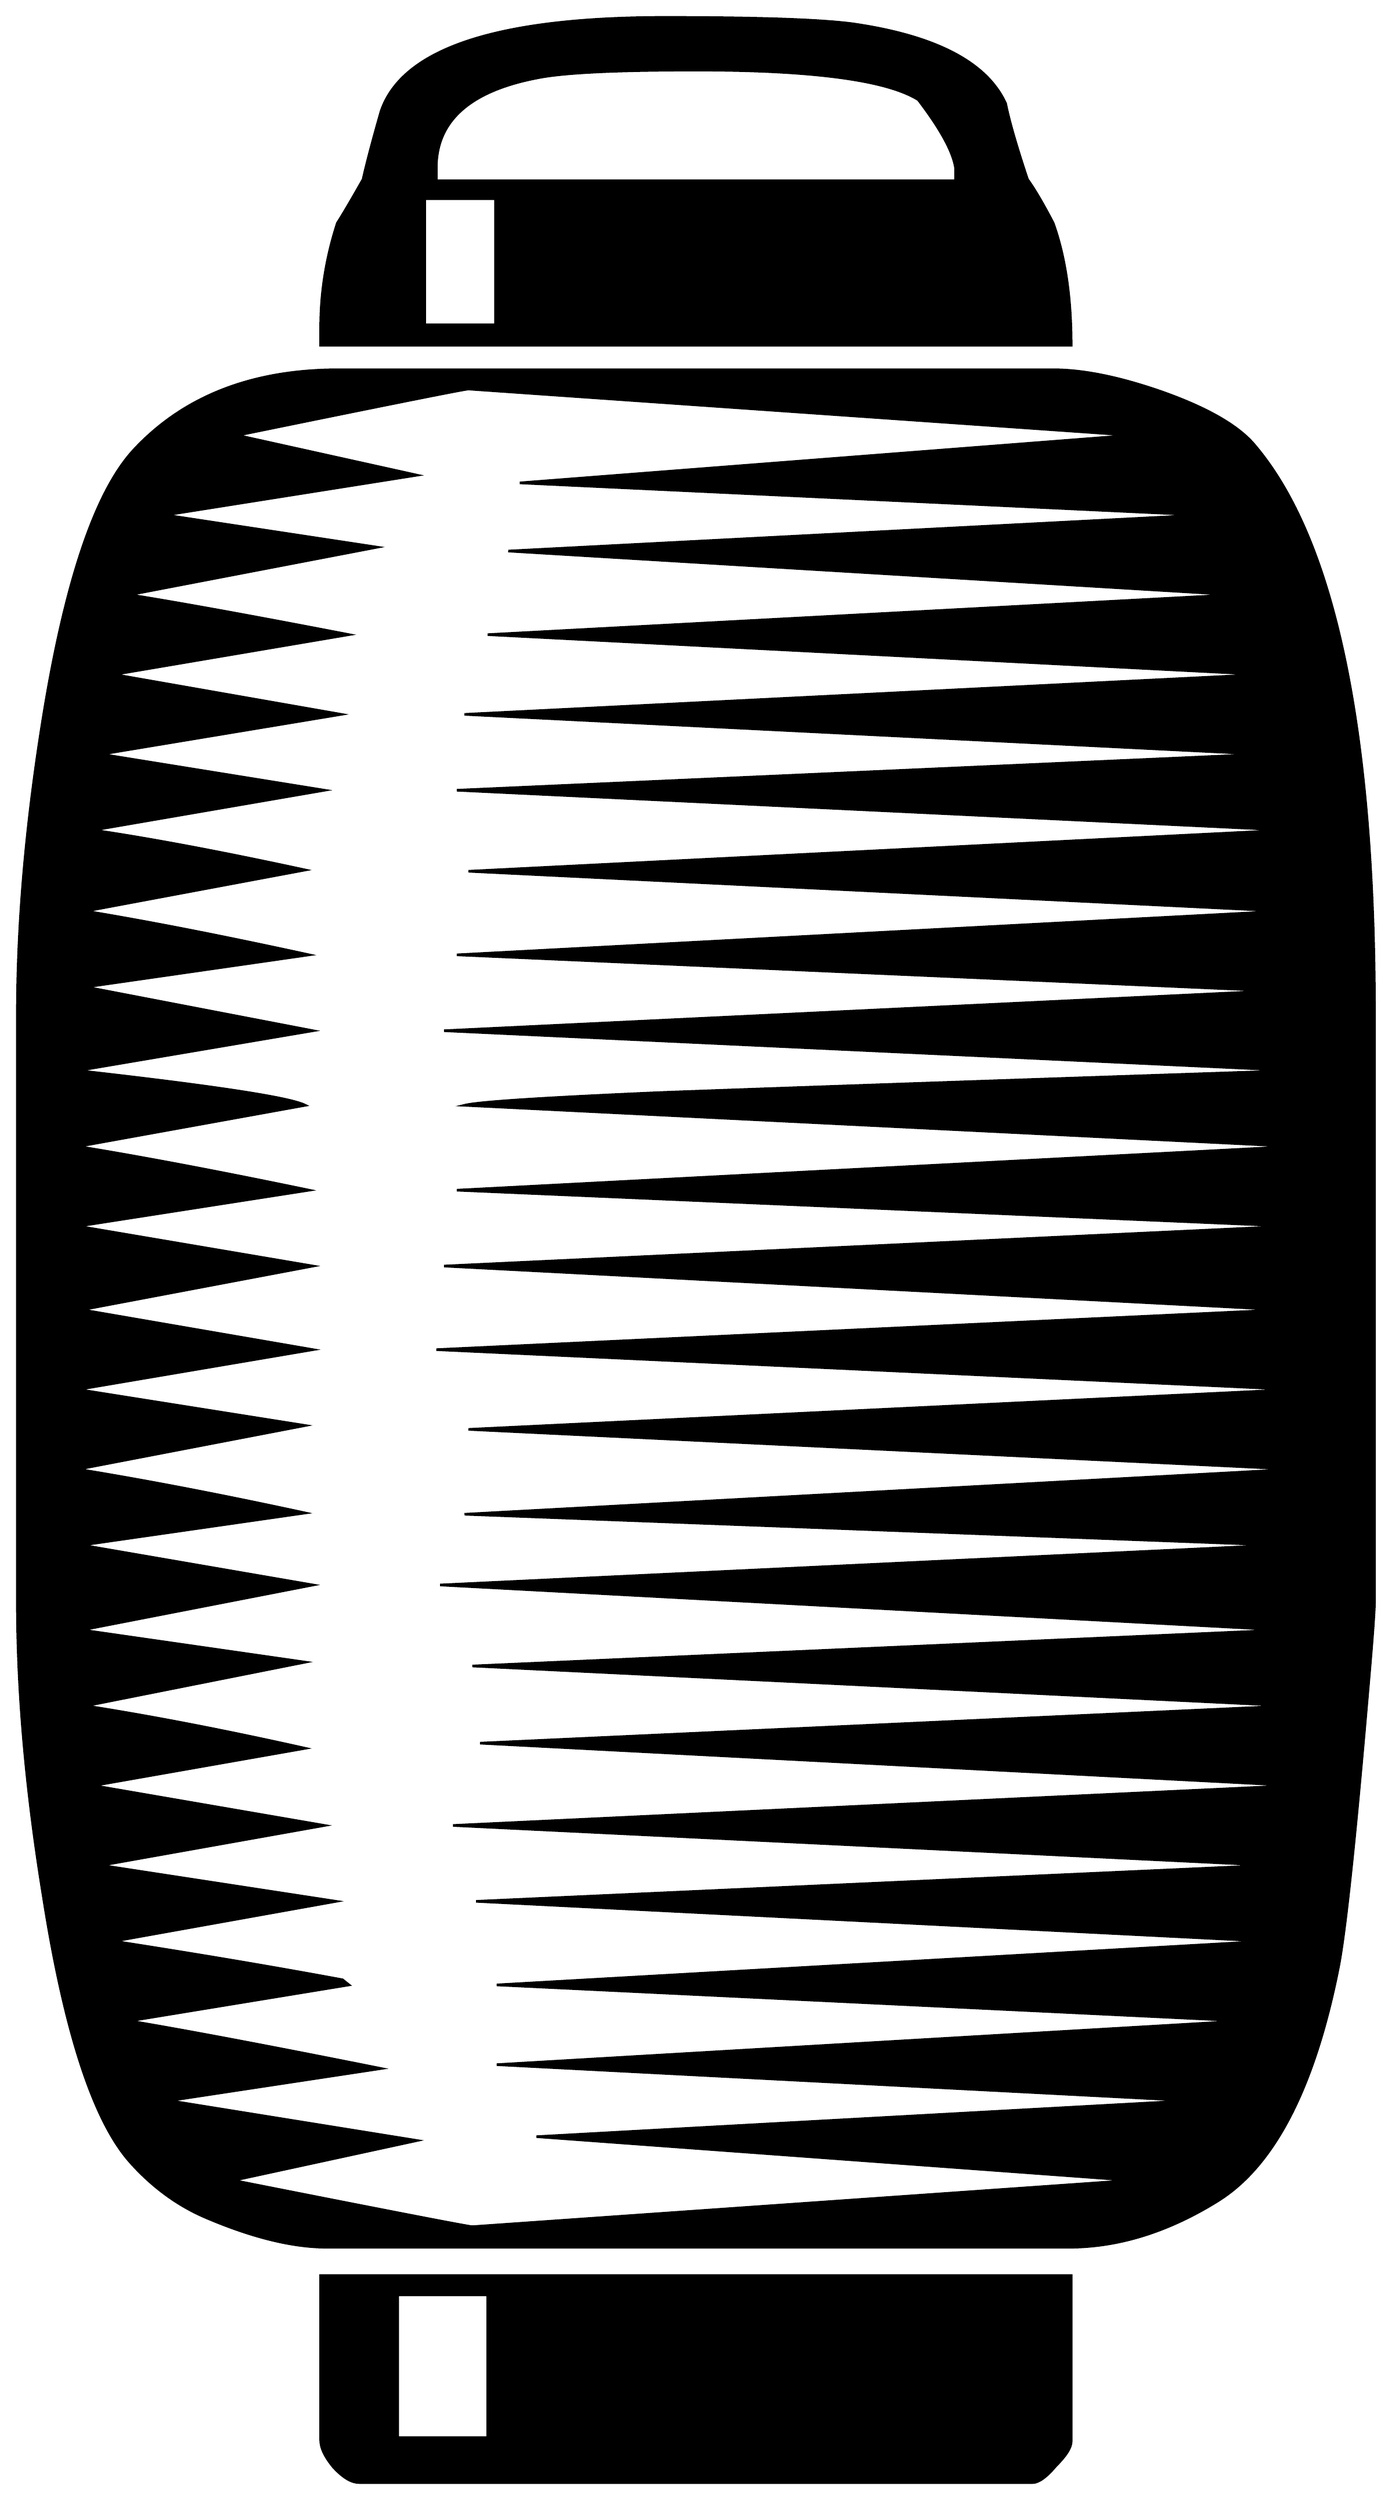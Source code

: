 


\begin{tikzpicture}[y=0.80pt, x=0.80pt, yscale=-1.0, xscale=1.0, inner sep=0pt, outer sep=0pt]
\begin{scope}[shift={(100.0,1705.0)},nonzero rule]
  \path[draw=.,fill=.,line width=1.600pt] (902.0,-1285.0) --
    (318.0,-1285.0) -- (318.0,-1299.0) .. controls
    (318.0,-1326.333) and (322.333,-1353.333) .. (331.0,-1380.0) ..
    controls (335.667,-1387.333) and (342.333,-1398.667) ..
    (351.0,-1414.0) .. controls (353.667,-1426.0) and
    (358.333,-1443.667) .. (365.0,-1467.0) .. controls
    (381.667,-1515.667) and (455.333,-1540.0) .. (586.0,-1540.0) ..
    controls (658.0,-1540.0) and (706.667,-1538.333) ..
    (732.0,-1535.0) .. controls (796.667,-1525.667) and
    (836.333,-1505.0) .. (851.0,-1473.0) .. controls
    (853.667,-1459.667) and (859.333,-1440.0) .. (868.0,-1414.0) ..
    controls (873.333,-1406.667) and (880.0,-1395.333) ..
    (888.0,-1380.0) .. controls (897.333,-1354.0) and
    (902.0,-1322.333) .. (902.0,-1285.0) -- cycle(1138.0,-308.0)
    .. controls (1138.0,-300.667) and (1136.333,-278.0) ..
    (1133.0,-240.0) .. controls (1123.0,-123.333) and
    (1115.333,-51.333) .. (1110.0,-24.0) .. controls (1091.333,70.0)
    and (1060.0,130.667) .. (1016.0,158.0) .. controls
    (977.333,182.0) and (938.667,194.0) .. (900.0,194.0) --
    (323.0,194.0) .. controls (296.333,194.0) and (265.0,186.333) ..
    (229.0,171.0) .. controls (207.0,161.667) and (187.333,147.333) ..
    (170.0,128.0) .. controls (141.333,96.0) and (118.667,26.667) ..
    (102.0,-80.0) .. controls (88.667,-162.0) and (82.0,-238.0) ..
    (82.0,-308.0) -- (82.0,-764.0) .. controls (82.0,-835.333) and
    (88.667,-912.333) .. (102.0,-995.0) .. controls (119.333,-1102.333)
    and (143.0,-1172.0) .. (173.0,-1204.0) .. controls
    (211.667,-1245.333) and (264.667,-1266.0) .. (332.0,-1266.0) --
    (888.0,-1266.0) .. controls (911.333,-1266.0) and
    (939.333,-1260.333) .. (972.0,-1249.0) .. controls
    (1008.0,-1236.333) and (1032.333,-1222.333) .. (1045.0,-1207.0) ..
    controls (1107.0,-1133.667) and (1138.0,-986.333) ..
    (1138.0,-765.0) -- (1138.0,-308.0) -- cycle(902.0,345.0) ..
    controls (902.0,349.667) and (898.0,356.0) .. (890.0,364.0) ..
    controls (882.667,372.667) and (876.667,377.0) .. (872.0,377.0) --
    (348.0,377.0) .. controls (342.0,377.0) and (335.333,373.0) ..
    (328.0,365.0) .. controls (321.333,357.0) and (318.0,350.0) ..
    (318.0,344.0) -- (318.0,216.0) -- (902.0,216.0) --
    (902.0,345.0) -- cycle(812.0,-1413.0) -- (812.0,-1423.0) ..
    controls (810.0,-1435.667) and (800.333,-1453.333) ..
    (783.0,-1476.0) .. controls (758.333,-1491.333) and
    (700.667,-1499.0) .. (610.0,-1499.0) .. controls
    (548.0,-1499.0) and (507.0,-1497.0) .. (487.0,-1493.0) ..
    controls (434.333,-1483.0) and (408.0,-1459.667) ..
    (408.0,-1423.0) -- (408.0,-1413.0) -- (812.0,-1413.0) --
    cycle(454.0,-1301.0) -- (454.0,-1399.0) -- (399.0,-1399.0)
    -- (399.0,-1301.0) -- (454.0,-1301.0) --
    cycle(1076.0,-165.0) -- (442.0,-198.0) -- (1073.0,-227.0) --
    (436.0,-258.0) -- (1067.0,-286.0) -- (411.0,-321.0) --
    (1063.0,-352.0) -- (430.0,-376.0) -- (1076.0,-411.0) --
    (433.0,-442.0) -- (1076.0,-473.0) -- (408.0,-504.0) --
    (1067.0,-535.0) -- (414.0,-569.0) -- (1073.0,-600.0) --
    (424.0,-628.0) -- (1076.0,-662.0) -- (430.0,-694.0) ..
    controls (440.0,-696.667) and (491.333,-700.0) .. (584.0,-704.0)
    .. controls (693.333,-708.0) and (857.333,-713.667) ..
    (1076.0,-721.0) -- (414.0,-752.0) -- (1060.0,-783.0) --
    (424.0,-811.0) -- (1067.0,-845.0) -- (433.0,-876.0) --
    (1070.0,-908.0) -- (424.0,-939.0) -- (1051.0,-967.0) --
    (430.0,-998.0) -- (1051.0,-1029.0) -- (448.0,-1060.0) --
    (1029.0,-1091.0) -- (464.0,-1125.0) -- (1004.0,-1153.0) --
    (473.0,-1178.0) -- (949.0,-1215.0) -- (605.0,-1239.0) ..
    controls (490.333,-1247.0) and (433.0,-1251.0) ..
    (433.0,-1251.0) .. controls (430.333,-1251.0) and
    (370.333,-1239.0) .. (253.0,-1215.0) -- (393.0,-1184.0) --
    (197.0,-1153.0) -- (362.0,-1128.0) -- (169.0,-1091.0) ..
    controls (207.0,-1085.0) and (264.0,-1074.667) ..
    (340.0,-1060.0) -- (157.0,-1029.0) -- (334.0,-998.0) --
    (147.0,-967.0) -- (321.0,-939.0) -- (141.0,-908.0) ..
    controls (186.333,-901.333) and (241.333,-891.0) .. (306.0,-877.0)
    -- (135.0,-845.0) .. controls (183.667,-837.0) and
    (241.667,-825.667) .. (309.0,-811.0) -- (135.0,-786.0) --
    (312.0,-752.0) -- (129.0,-721.0) .. controls (235.667,-709.0)
    and (294.667,-700.0) .. (306.0,-694.0) -- (129.0,-662.0) ..
    controls (178.333,-654.0) and (238.333,-642.667) .. (309.0,-628.0)
    -- (129.0,-600.0) -- (312.0,-569.0) -- (132.0,-535.0) --
    (312.0,-504.0) -- (129.0,-473.0) -- (306.0,-445.0) --
    (129.0,-411.0) .. controls (182.333,-402.333) and (241.333,-391.0)
    .. (306.0,-377.0) -- (132.0,-352.0) -- (312.0,-321.0) --
    (132.0,-286.0) -- (306.0,-261.0) -- (135.0,-227.0) ..
    controls (186.333,-219.0) and (243.333,-208.0) .. (306.0,-194.0)
    -- (141.0,-165.0) -- (321.0,-134.0) -- (147.0,-103.0) --
    (330.0,-75.0) -- (157.0,-44.0) .. controls (221.667,-34.0) and
    (281.0,-24.0) .. (335.0,-14.0) -- (340.0,-10.0) --
    (169.0,18.0) .. controls (213.0,25.333) and (278.333,37.667) ..
    (365.0,55.0) -- (200.0,80.0) -- (393.0,111.0) --
    (250.0,142.0) .. controls (371.333,166.0) and (433.333,178.0) ..
    (436.0,178.0) .. controls (436.0,178.0) and (493.0,174.0) ..
    (607.0,166.0) -- (949.0,142.0) -- (486.0,108.0) --
    (995.0,80.0) -- (455.0,52.0) -- (1036.0,18.0) --
    (455.0,-10.0) -- (1054.0,-44.0) -- (439.0,-75.0) --
    (1057.0,-103.0) -- (421.0,-134.0) -- (1076.0,-165.0) --
    cycle(448.0,342.0) -- (448.0,231.0) -- (378.0,231.0) --
    (378.0,342.0) -- (448.0,342.0) -- cycle;
\end{scope}

\end{tikzpicture}

